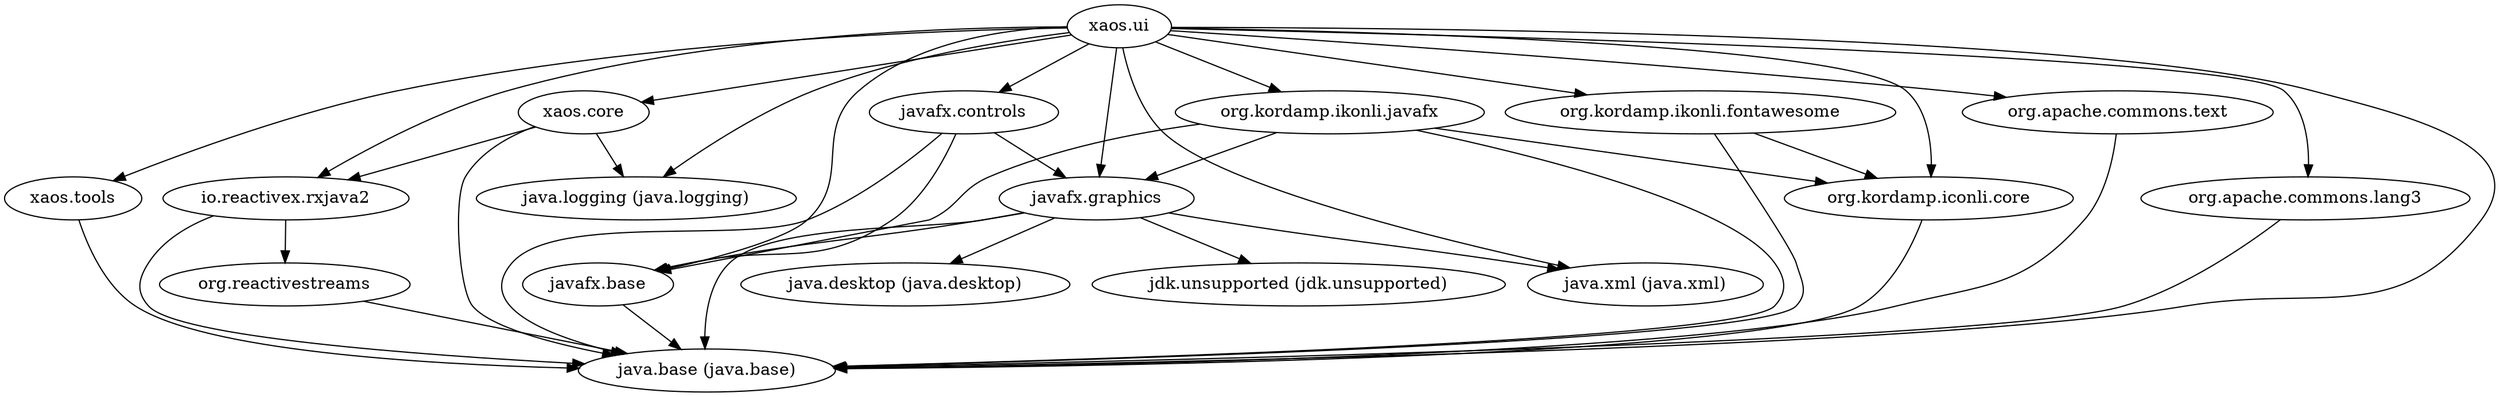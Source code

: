 digraph "summary" {
  "org.apache.commons.lang3"                         -> "java.base (java.base)";
  "xaos.core"                                        -> "io.reactivex.rxjava2";
  "xaos.core"                                        -> "java.base (java.base)";
  "xaos.core"                                        -> "java.logging (java.logging)";
  "org.reactivestreams"                              -> "java.base (java.base)";
  "javafx.base"                                      -> "java.base (java.base)";
  "xaos.tools"                                       -> "java.base (java.base)";
  "javafx.graphics"                                  -> "java.base (java.base)";
  "javafx.graphics"                                  -> "java.desktop (java.desktop)";
  "javafx.graphics"                                  -> "java.xml (java.xml)";
  "javafx.graphics"                                  -> "javafx.base";
  "javafx.graphics"                                  -> "jdk.unsupported (jdk.unsupported)";
  "javafx.controls"                                  -> "java.base (java.base)";
  "javafx.controls"                                  -> "javafx.base";
  "javafx.controls"                                  -> "javafx.graphics";
  "org.kordamp.ikonli.fontawesome"                   -> "java.base (java.base)";
  "org.kordamp.ikonli.fontawesome"                   -> "org.kordamp.iconli.core";
  "org.apache.commons.text"                          -> "java.base (java.base)";
  "org.kordamp.iconli.core"                          -> "java.base (java.base)";
  "io.reactivex.rxjava2"                             -> "java.base (java.base)";
  "io.reactivex.rxjava2"                             -> "org.reactivestreams";
  "xaos.ui"                                          -> "io.reactivex.rxjava2";
  "xaos.ui"                                          -> "java.base (java.base)";
  "xaos.ui"                                          -> "java.logging (java.logging)";
  "xaos.ui"                                          -> "java.xml (java.xml)";
  "xaos.ui"                                          -> "javafx.base";
  "xaos.ui"                                          -> "javafx.controls";
  "xaos.ui"                                          -> "javafx.graphics";
  "xaos.ui"                                          -> "org.apache.commons.lang3";
  "xaos.ui"                                          -> "org.apache.commons.text";
  "xaos.ui"                                          -> "org.kordamp.iconli.core";
  "xaos.ui"                                          -> "org.kordamp.ikonli.fontawesome";
  "xaos.ui"                                          -> "org.kordamp.ikonli.javafx";
  "xaos.ui"                                          -> "xaos.core";
  "xaos.ui"                                          -> "xaos.tools";
  "org.kordamp.ikonli.javafx"                        -> "java.base (java.base)";
  "org.kordamp.ikonli.javafx"                        -> "javafx.base";
  "org.kordamp.ikonli.javafx"                        -> "javafx.graphics";
  "org.kordamp.ikonli.javafx"                        -> "org.kordamp.iconli.core";
}
